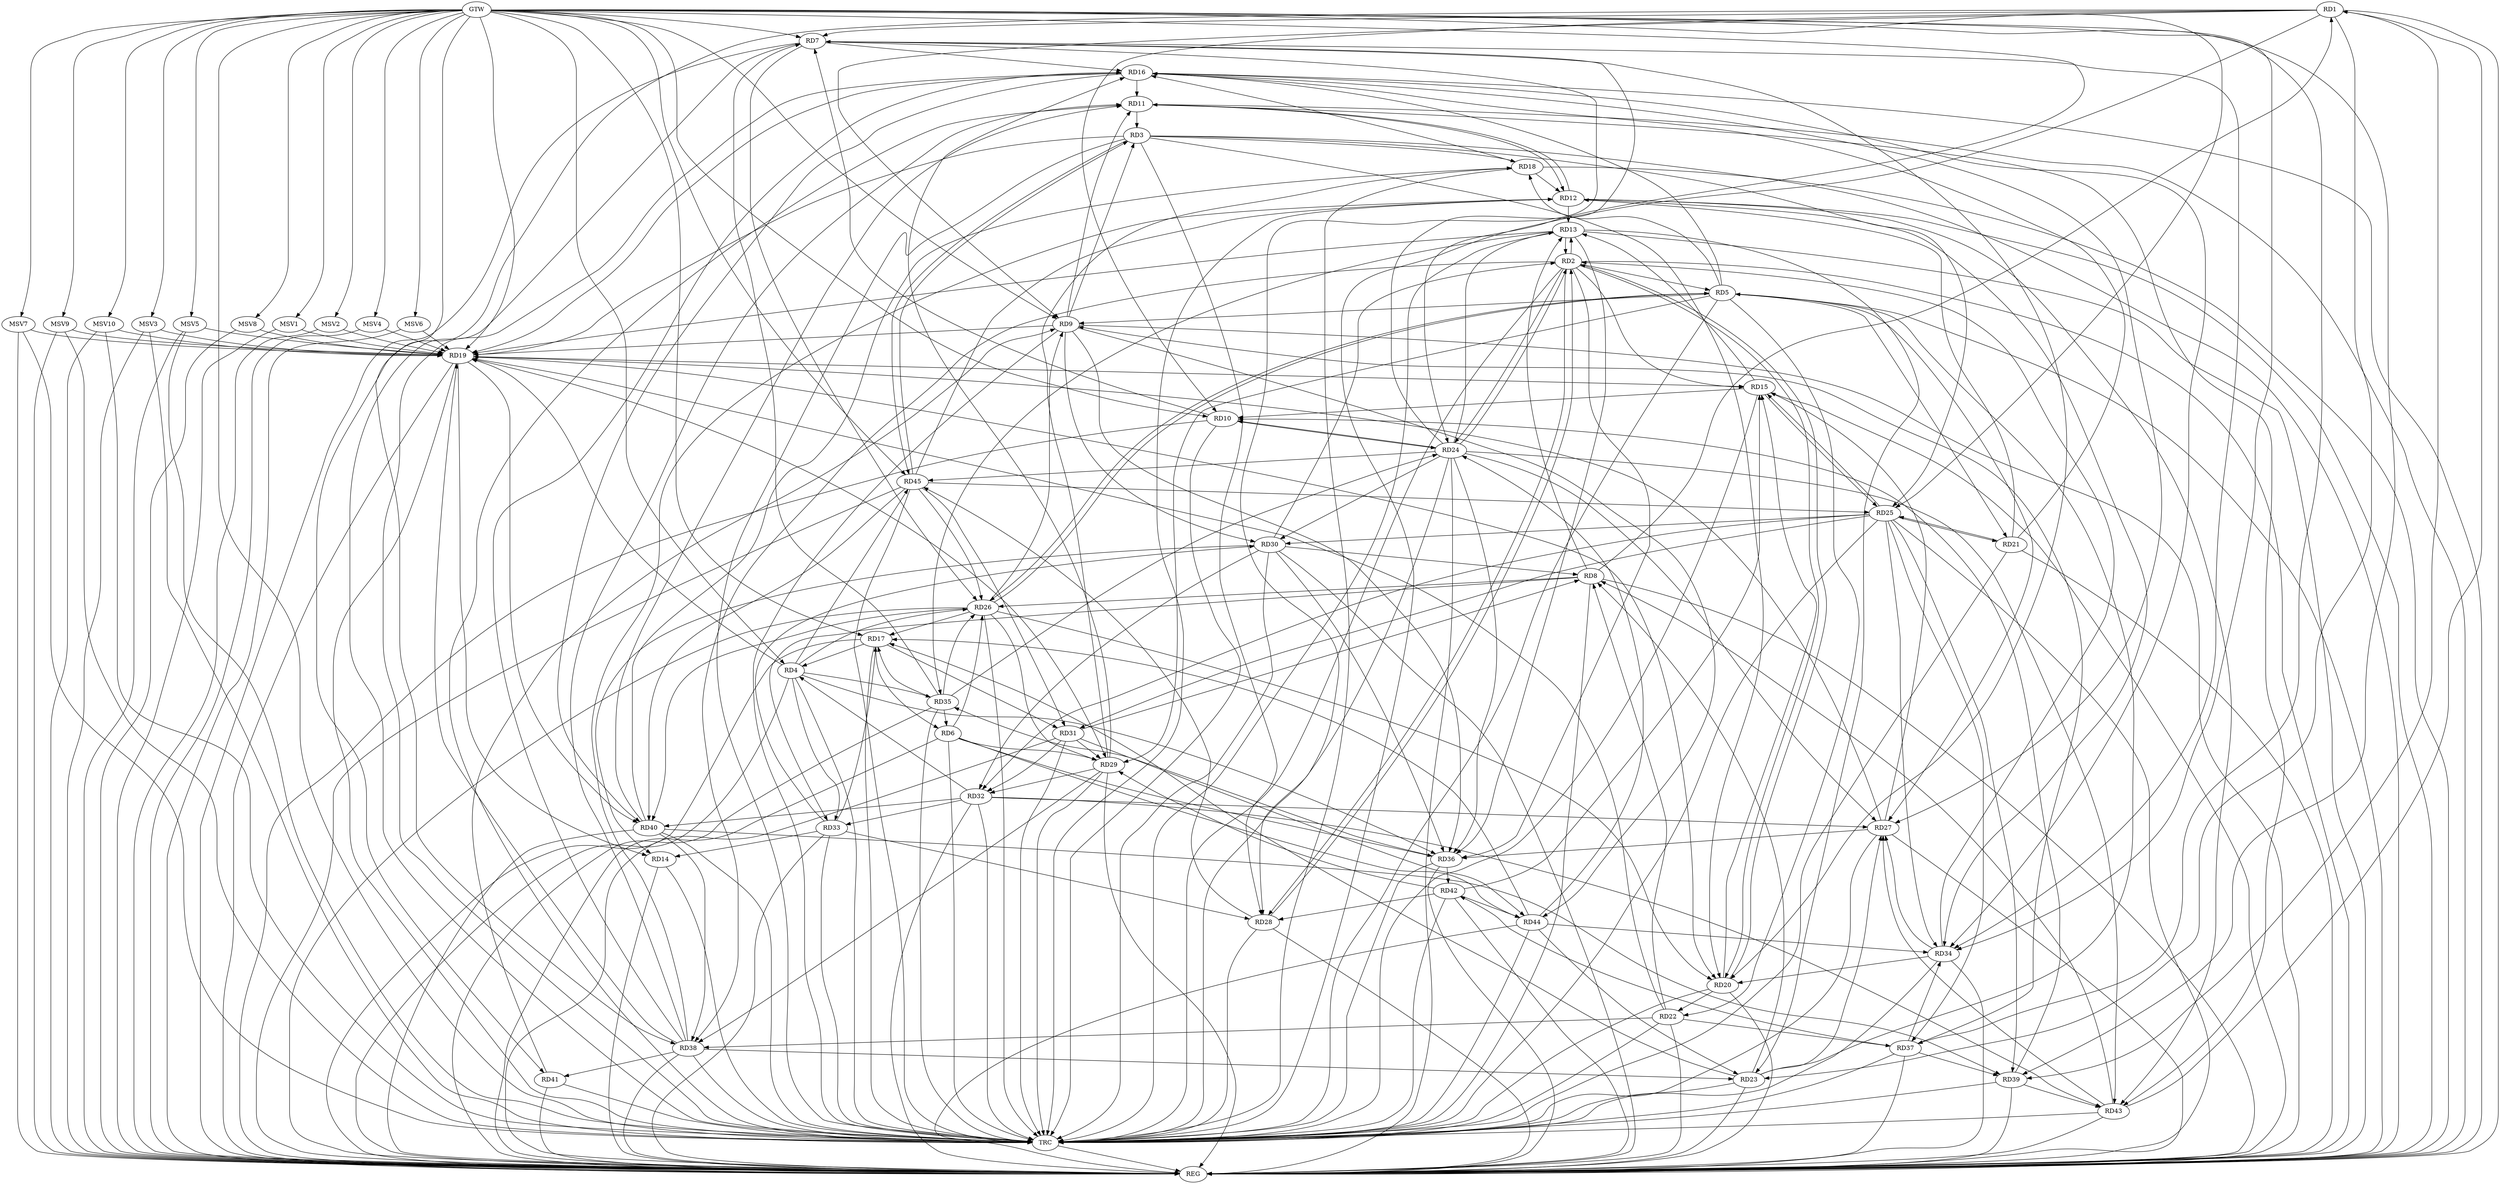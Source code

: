 strict digraph G {
  RD1 [ label="RD1" ];
  RD2 [ label="RD2" ];
  RD3 [ label="RD3" ];
  RD4 [ label="RD4" ];
  RD5 [ label="RD5" ];
  RD6 [ label="RD6" ];
  RD7 [ label="RD7" ];
  RD8 [ label="RD8" ];
  RD9 [ label="RD9" ];
  RD10 [ label="RD10" ];
  RD11 [ label="RD11" ];
  RD12 [ label="RD12" ];
  RD13 [ label="RD13" ];
  RD14 [ label="RD14" ];
  RD15 [ label="RD15" ];
  RD16 [ label="RD16" ];
  RD17 [ label="RD17" ];
  RD18 [ label="RD18" ];
  RD19 [ label="RD19" ];
  RD20 [ label="RD20" ];
  RD21 [ label="RD21" ];
  RD22 [ label="RD22" ];
  RD23 [ label="RD23" ];
  RD24 [ label="RD24" ];
  RD25 [ label="RD25" ];
  RD26 [ label="RD26" ];
  RD27 [ label="RD27" ];
  RD28 [ label="RD28" ];
  RD29 [ label="RD29" ];
  RD30 [ label="RD30" ];
  RD31 [ label="RD31" ];
  RD32 [ label="RD32" ];
  RD33 [ label="RD33" ];
  RD34 [ label="RD34" ];
  RD35 [ label="RD35" ];
  RD36 [ label="RD36" ];
  RD37 [ label="RD37" ];
  RD38 [ label="RD38" ];
  RD39 [ label="RD39" ];
  RD40 [ label="RD40" ];
  RD41 [ label="RD41" ];
  RD42 [ label="RD42" ];
  RD43 [ label="RD43" ];
  RD44 [ label="RD44" ];
  RD45 [ label="RD45" ];
  GTW [ label="GTW" ];
  REG [ label="REG" ];
  TRC [ label="TRC" ];
  MSV1 [ label="MSV1" ];
  MSV2 [ label="MSV2" ];
  MSV3 [ label="MSV3" ];
  MSV4 [ label="MSV4" ];
  MSV5 [ label="MSV5" ];
  MSV6 [ label="MSV6" ];
  MSV7 [ label="MSV7" ];
  MSV8 [ label="MSV8" ];
  MSV9 [ label="MSV9" ];
  MSV10 [ label="MSV10" ];
  RD1 -> RD7;
  RD8 -> RD1;
  RD1 -> RD9;
  RD1 -> RD10;
  RD1 -> RD23;
  RD1 -> RD39;
  RD1 -> RD41;
  RD43 -> RD1;
  RD2 -> RD5;
  RD2 -> RD13;
  RD13 -> RD2;
  RD2 -> RD15;
  RD2 -> RD20;
  RD20 -> RD2;
  RD2 -> RD24;
  RD24 -> RD2;
  RD2 -> RD28;
  RD28 -> RD2;
  RD30 -> RD2;
  RD34 -> RD2;
  RD2 -> RD36;
  RD2 -> RD38;
  RD9 -> RD3;
  RD11 -> RD3;
  RD3 -> RD18;
  RD3 -> RD19;
  RD3 -> RD20;
  RD3 -> RD25;
  RD3 -> RD28;
  RD3 -> RD45;
  RD45 -> RD3;
  RD17 -> RD4;
  RD4 -> RD19;
  RD4 -> RD26;
  RD32 -> RD4;
  RD4 -> RD33;
  RD4 -> RD35;
  RD4 -> RD36;
  RD4 -> RD45;
  RD5 -> RD9;
  RD5 -> RD16;
  RD5 -> RD18;
  RD5 -> RD21;
  RD5 -> RD22;
  RD23 -> RD5;
  RD5 -> RD26;
  RD26 -> RD5;
  RD5 -> RD27;
  RD5 -> RD29;
  RD17 -> RD6;
  RD6 -> RD26;
  RD6 -> RD29;
  RD35 -> RD6;
  RD6 -> RD36;
  RD6 -> RD44;
  RD10 -> RD7;
  RD7 -> RD16;
  RD7 -> RD20;
  RD24 -> RD7;
  RD7 -> RD26;
  RD7 -> RD28;
  RD7 -> RD34;
  RD35 -> RD7;
  RD8 -> RD13;
  RD22 -> RD8;
  RD23 -> RD8;
  RD8 -> RD26;
  RD30 -> RD8;
  RD31 -> RD8;
  RD8 -> RD33;
  RD43 -> RD8;
  RD9 -> RD11;
  RD9 -> RD19;
  RD26 -> RD9;
  RD9 -> RD30;
  RD9 -> RD36;
  RD37 -> RD9;
  RD41 -> RD9;
  RD9 -> RD44;
  RD15 -> RD10;
  RD10 -> RD24;
  RD24 -> RD10;
  RD39 -> RD10;
  RD11 -> RD12;
  RD12 -> RD11;
  RD16 -> RD11;
  RD38 -> RD11;
  RD40 -> RD11;
  RD11 -> RD43;
  RD12 -> RD13;
  RD18 -> RD12;
  RD21 -> RD12;
  RD12 -> RD34;
  RD38 -> RD12;
  RD12 -> RD43;
  RD45 -> RD12;
  RD15 -> RD13;
  RD13 -> RD19;
  RD13 -> RD23;
  RD24 -> RD13;
  RD13 -> RD35;
  RD13 -> RD36;
  RD19 -> RD14;
  RD30 -> RD14;
  RD33 -> RD14;
  RD19 -> RD15;
  RD20 -> RD15;
  RD15 -> RD25;
  RD25 -> RD15;
  RD27 -> RD15;
  RD42 -> RD15;
  RD18 -> RD16;
  RD16 -> RD19;
  RD21 -> RD16;
  RD16 -> RD27;
  RD29 -> RD16;
  RD16 -> RD34;
  RD38 -> RD16;
  RD16 -> RD40;
  RD23 -> RD17;
  RD26 -> RD17;
  RD17 -> RD31;
  RD33 -> RD17;
  RD35 -> RD17;
  RD44 -> RD17;
  RD29 -> RD18;
  RD40 -> RD18;
  RD19 -> RD20;
  RD22 -> RD19;
  RD27 -> RD19;
  RD19 -> RD29;
  RD38 -> RD19;
  RD19 -> RD40;
  RD20 -> RD22;
  RD26 -> RD20;
  RD34 -> RD20;
  RD21 -> RD25;
  RD25 -> RD21;
  RD22 -> RD37;
  RD22 -> RD38;
  RD23 -> RD27;
  RD38 -> RD23;
  RD44 -> RD23;
  RD24 -> RD27;
  RD24 -> RD30;
  RD35 -> RD24;
  RD24 -> RD36;
  RD24 -> RD43;
  RD44 -> RD24;
  RD24 -> RD45;
  RD25 -> RD30;
  RD25 -> RD31;
  RD25 -> RD32;
  RD25 -> RD34;
  RD25 -> RD37;
  RD25 -> RD39;
  RD45 -> RD25;
  RD26 -> RD29;
  RD35 -> RD26;
  RD26 -> RD40;
  RD45 -> RD26;
  RD32 -> RD27;
  RD34 -> RD27;
  RD27 -> RD36;
  RD43 -> RD27;
  RD33 -> RD28;
  RD42 -> RD28;
  RD28 -> RD45;
  RD31 -> RD29;
  RD29 -> RD32;
  RD29 -> RD38;
  RD42 -> RD29;
  RD30 -> RD32;
  RD33 -> RD30;
  RD30 -> RD36;
  RD31 -> RD32;
  RD31 -> RD44;
  RD45 -> RD31;
  RD32 -> RD33;
  RD32 -> RD40;
  RD32 -> RD43;
  RD37 -> RD34;
  RD44 -> RD34;
  RD36 -> RD35;
  RD36 -> RD42;
  RD37 -> RD39;
  RD37 -> RD42;
  RD40 -> RD38;
  RD38 -> RD41;
  RD40 -> RD39;
  RD39 -> RD43;
  RD45 -> RD40;
  RD42 -> RD44;
  GTW -> RD10;
  GTW -> RD7;
  GTW -> RD39;
  GTW -> RD45;
  GTW -> RD38;
  GTW -> RD19;
  GTW -> RD9;
  GTW -> RD25;
  GTW -> RD4;
  GTW -> RD24;
  GTW -> RD37;
  GTW -> RD34;
  GTW -> RD17;
  RD1 -> REG;
  RD2 -> REG;
  RD3 -> REG;
  RD4 -> REG;
  RD5 -> REG;
  RD6 -> REG;
  RD7 -> REG;
  RD8 -> REG;
  RD9 -> REG;
  RD10 -> REG;
  RD11 -> REG;
  RD12 -> REG;
  RD13 -> REG;
  RD14 -> REG;
  RD15 -> REG;
  RD16 -> REG;
  RD17 -> REG;
  RD18 -> REG;
  RD19 -> REG;
  RD20 -> REG;
  RD21 -> REG;
  RD22 -> REG;
  RD23 -> REG;
  RD24 -> REG;
  RD25 -> REG;
  RD26 -> REG;
  RD27 -> REG;
  RD28 -> REG;
  RD29 -> REG;
  RD30 -> REG;
  RD31 -> REG;
  RD32 -> REG;
  RD33 -> REG;
  RD34 -> REG;
  RD35 -> REG;
  RD36 -> REG;
  RD37 -> REG;
  RD38 -> REG;
  RD39 -> REG;
  RD40 -> REG;
  RD41 -> REG;
  RD42 -> REG;
  RD43 -> REG;
  RD44 -> REG;
  RD45 -> REG;
  RD1 -> TRC;
  RD2 -> TRC;
  RD3 -> TRC;
  RD4 -> TRC;
  RD5 -> TRC;
  RD6 -> TRC;
  RD7 -> TRC;
  RD8 -> TRC;
  RD9 -> TRC;
  RD10 -> TRC;
  RD11 -> TRC;
  RD12 -> TRC;
  RD13 -> TRC;
  RD14 -> TRC;
  RD15 -> TRC;
  RD16 -> TRC;
  RD17 -> TRC;
  RD18 -> TRC;
  RD19 -> TRC;
  RD20 -> TRC;
  RD21 -> TRC;
  RD22 -> TRC;
  RD23 -> TRC;
  RD24 -> TRC;
  RD25 -> TRC;
  RD26 -> TRC;
  RD27 -> TRC;
  RD28 -> TRC;
  RD29 -> TRC;
  RD30 -> TRC;
  RD31 -> TRC;
  RD32 -> TRC;
  RD33 -> TRC;
  RD34 -> TRC;
  RD35 -> TRC;
  RD36 -> TRC;
  RD37 -> TRC;
  RD38 -> TRC;
  RD39 -> TRC;
  RD40 -> TRC;
  RD41 -> TRC;
  RD42 -> TRC;
  RD43 -> TRC;
  RD44 -> TRC;
  RD45 -> TRC;
  GTW -> TRC;
  TRC -> REG;
  MSV1 -> RD19;
  GTW -> MSV1;
  MSV1 -> REG;
  MSV2 -> RD19;
  MSV3 -> RD19;
  MSV4 -> RD19;
  MSV5 -> RD19;
  MSV6 -> RD19;
  MSV7 -> RD19;
  GTW -> MSV2;
  MSV2 -> REG;
  GTW -> MSV3;
  MSV3 -> REG;
  MSV3 -> TRC;
  GTW -> MSV4;
  MSV4 -> REG;
  GTW -> MSV5;
  MSV5 -> REG;
  MSV5 -> TRC;
  GTW -> MSV6;
  MSV6 -> REG;
  GTW -> MSV7;
  MSV7 -> REG;
  MSV7 -> TRC;
  MSV8 -> RD19;
  GTW -> MSV8;
  MSV8 -> REG;
  MSV9 -> RD19;
  GTW -> MSV9;
  MSV9 -> REG;
  MSV9 -> TRC;
  MSV10 -> RD19;
  GTW -> MSV10;
  MSV10 -> REG;
  MSV10 -> TRC;
}

